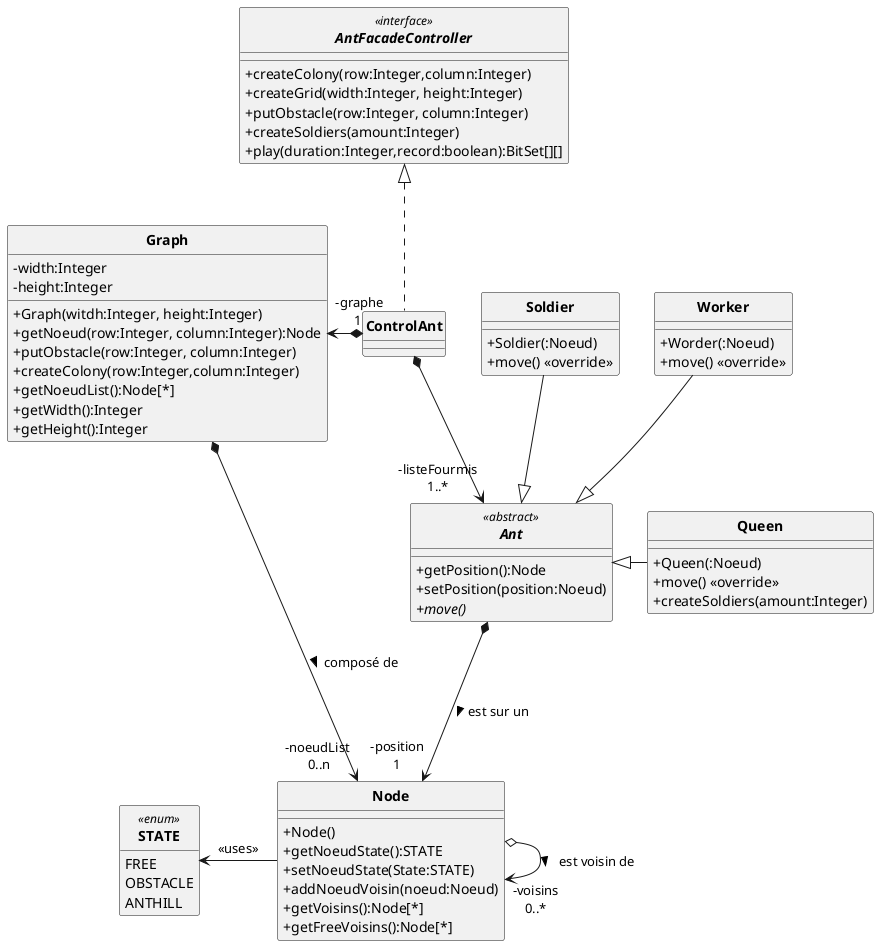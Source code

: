 @startuml
'https://plantuml.com/sequence-diagram
allow_mixing
skinparam style strictuml
skinparam classAttributeIconSize 0
skinparam circledCharacterRadius 0
skinparam circledCharacterFontSize 0
skinparam classFontStyle Bold
'autonumber
hide enum methods

'Controleur
interface AntFacadeController <<interface>> {
    '+setParameters( evaporationParam:Integer, foodParam:Integer, pheromoneParam:Integer )
    +createColony(row:Integer,column:Integer)
    +createGrid(width:Integer, height:Integer)
    +putObstacle(row:Integer, column:Integer)
    '+putFood( row:Integer, column:Integer, quantity:Integer);
    '+createWorkers( amount:Integer )
    +createSoldiers(amount:Integer)
    '+setAntFile(antLogFile:String);
    +play(duration:Integer,record:boolean):BitSet[][]
}

class Node {
    +Node()
    +getNoeudState():STATE
    +setNoeudState(State:STATE)
    +addNoeudVoisin(noeud:Noeud)
    +getVoisins():Node[*]
    +getFreeVoisins():Node[*]
}
enum STATE <<enum>> {
    FREE
    OBSTACLE
    ANTHILL
}


abstract Ant <<abstract>> {
    +getPosition():Node
    +setPosition(position:Noeud)
    {abstract} +move()
}
class Queen{
    +Queen(:Noeud)
    +move() <<override>>
    +createSoldiers(amount:Integer)

}
class Soldier{
    +Soldier(:Noeud)
    +move() <<override>>
}

class Worker {
    +Worder(:Noeud)
    +move() <<override>>
}


class ControlAnt implements AntFacadeController{
}


class Graph{
 -width:Integer
 -height:Integer
 +Graph(witdh:Integer, height:Integer)
 +getNoeud(row:Integer, column:Integer):Node
 +putObstacle(row:Integer, column:Integer)
 +createColony(row:Integer,column:Integer)
 +getNoeudList():Node[*]
 +getWidth():Integer
 +getHeight():Integer
}


Soldier --|> Ant
Queen -l-|> Ant
Worker --|> Ant

ControlAnt "-graphe\n1 " *-l-> Graph
ControlAnt  *--> "-listeFourmis\n1..*" Ant

Graph *-r-> "-noeudList \n0..n" Node : composé de >
'historique = liste de noeud déjà passé par la fourmi
'"-position 1\n-historique 0..*"
Ant *---> "-position\n1" Node  : est sur un >
Node o-> "-voisins\n0..*"  Node  : est voisin de >

Node -l-> STATE : <<uses>>

@enduml